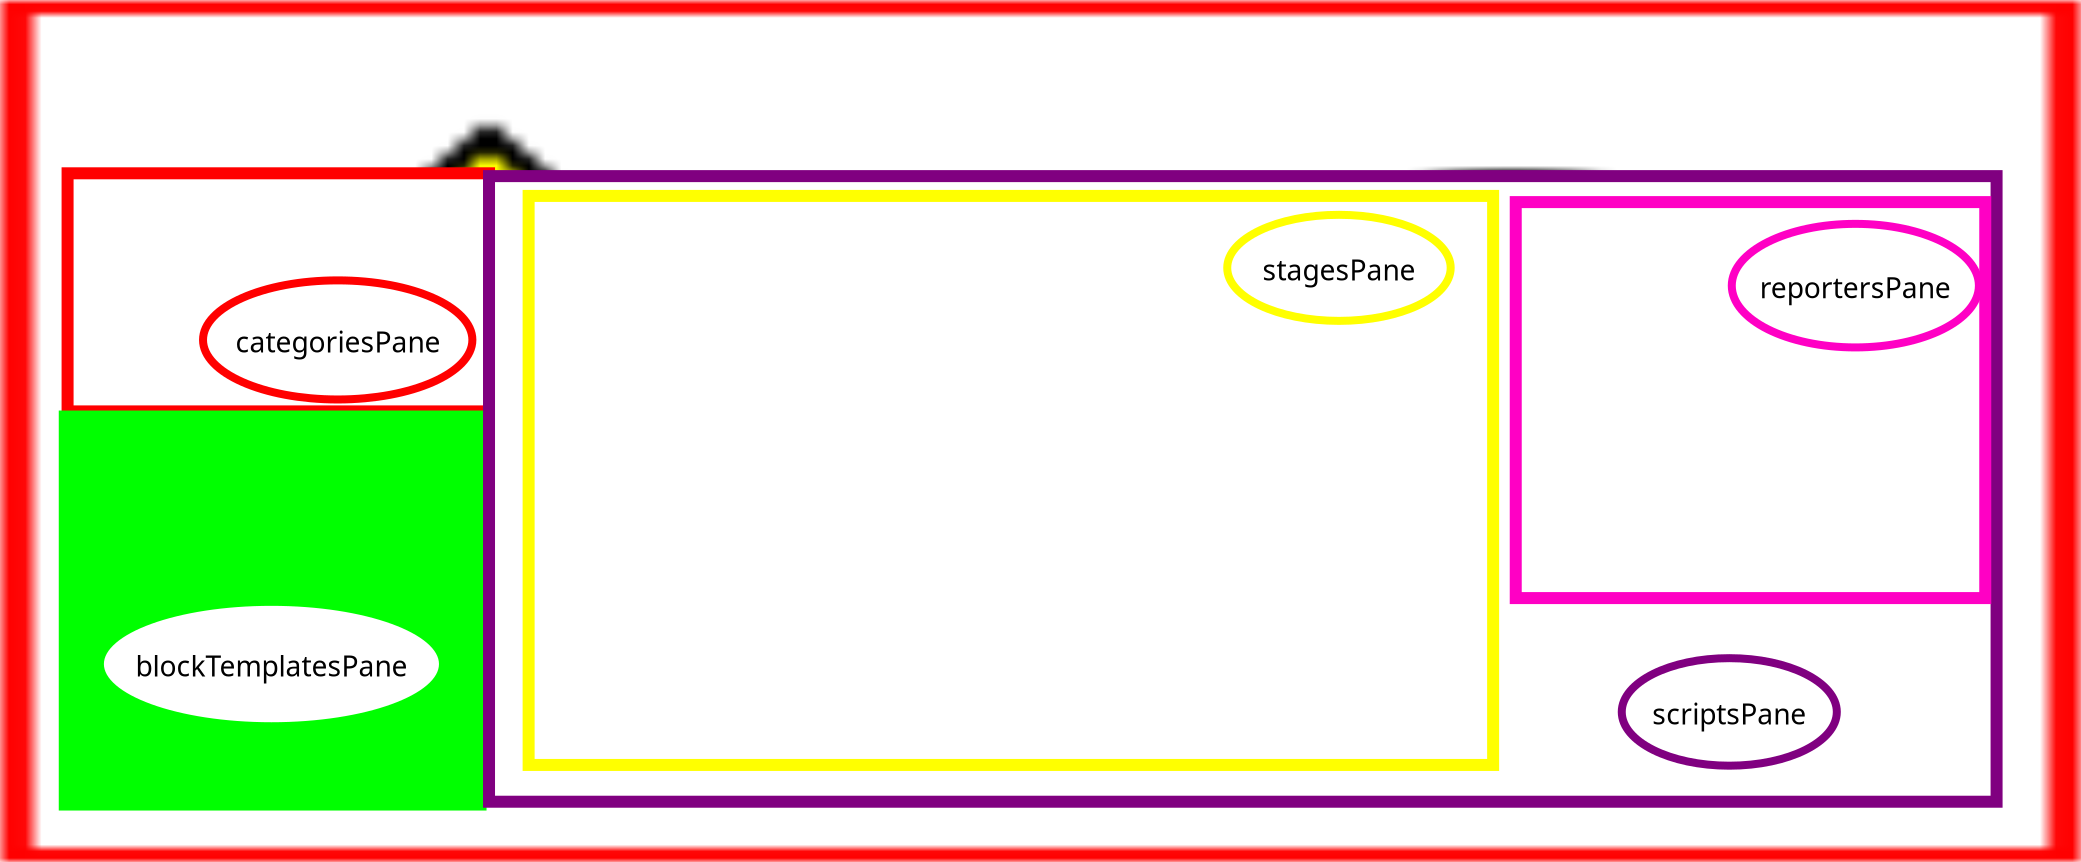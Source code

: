 <?xml version="1.0" encoding="UTF-8"?>
<dia:diagram xmlns:dia="http://www.lysator.liu.se/~alla/dia/">
  <dia:layer name="Fondo" visible="true" active="true">
    <dia:object type="Standard - Image" version="0" id="O0">
      <dia:attribute name="obj_pos">
        <dia:point val="-26.168,-7.12"/>
      </dia:attribute>
      <dia:attribute name="obj_bb">
        <dia:rectangle val="-26.218,-7.17;77.848,35.95"/>
      </dia:attribute>
      <dia:attribute name="elem_corner">
        <dia:point val="-26.168,-7.12"/>
      </dia:attribute>
      <dia:attribute name="elem_width">
        <dia:real val="103.966"/>
      </dia:attribute>
      <dia:attribute name="elem_height">
        <dia:real val="43.02"/>
      </dia:attribute>
      <dia:attribute name="draw_border">
        <dia:boolean val="false"/>
      </dia:attribute>
      <dia:attribute name="keep_aspect">
        <dia:boolean val="true"/>
      </dia:attribute>
      <dia:attribute name="file">
        <dia:string>#rules_programmer_screenshot.jpg#</dia:string>
      </dia:attribute>
    </dia:object>
    <dia:object type="Flowchart - Box" version="0" id="O1">
      <dia:attribute name="obj_pos">
        <dia:point val="-22.839,1.495"/>
      </dia:attribute>
      <dia:attribute name="obj_bb">
        <dia:rectangle val="-23.139,1.195;-1.467,13.7"/>
      </dia:attribute>
      <dia:attribute name="elem_corner">
        <dia:point val="-22.839,1.495"/>
      </dia:attribute>
      <dia:attribute name="elem_width">
        <dia:real val="21.072"/>
      </dia:attribute>
      <dia:attribute name="elem_height">
        <dia:real val="11.905"/>
      </dia:attribute>
      <dia:attribute name="border_width">
        <dia:real val="0.6"/>
      </dia:attribute>
      <dia:attribute name="border_color">
        <dia:color val="#ff0000"/>
      </dia:attribute>
      <dia:attribute name="show_background">
        <dia:boolean val="false"/>
      </dia:attribute>
      <dia:attribute name="padding">
        <dia:real val="0.5"/>
      </dia:attribute>
      <dia:attribute name="text">
        <dia:composite type="text">
          <dia:attribute name="string">
            <dia:string>##</dia:string>
          </dia:attribute>
          <dia:attribute name="font">
            <dia:font family="sans" style="0" name="Helvetica"/>
          </dia:attribute>
          <dia:attribute name="height">
            <dia:real val="0.8"/>
          </dia:attribute>
          <dia:attribute name="pos">
            <dia:point val="-12.303,7.642"/>
          </dia:attribute>
          <dia:attribute name="color">
            <dia:color val="#000000"/>
          </dia:attribute>
          <dia:attribute name="alignment">
            <dia:enum val="1"/>
          </dia:attribute>
        </dia:composite>
      </dia:attribute>
    </dia:object>
    <dia:object type="Flowchart - Ellipse" version="0" id="O2">
      <dia:attribute name="obj_pos">
        <dia:point val="-16.067,6.849"/>
      </dia:attribute>
      <dia:attribute name="obj_bb">
        <dia:rectangle val="-16.267,6.649;-2.399,13.004"/>
      </dia:attribute>
      <dia:attribute name="elem_corner">
        <dia:point val="-16.067,6.849"/>
      </dia:attribute>
      <dia:attribute name="elem_width">
        <dia:real val="13.468"/>
      </dia:attribute>
      <dia:attribute name="elem_height">
        <dia:real val="5.955"/>
      </dia:attribute>
      <dia:attribute name="border_width">
        <dia:real val="0.4"/>
      </dia:attribute>
      <dia:attribute name="border_color">
        <dia:color val="#ff0000"/>
      </dia:attribute>
      <dia:attribute name="show_background">
        <dia:boolean val="true"/>
      </dia:attribute>
      <dia:attribute name="padding">
        <dia:real val="0.354"/>
      </dia:attribute>
      <dia:attribute name="text">
        <dia:composite type="text">
          <dia:attribute name="string">
            <dia:string>#categoriesPane#</dia:string>
          </dia:attribute>
          <dia:attribute name="font">
            <dia:font family="sans" style="0" name="Helvetica"/>
          </dia:attribute>
          <dia:attribute name="height">
            <dia:real val="1.764"/>
          </dia:attribute>
          <dia:attribute name="pos">
            <dia:point val="-9.333,10.255"/>
          </dia:attribute>
          <dia:attribute name="color">
            <dia:color val="#000000"/>
          </dia:attribute>
          <dia:attribute name="alignment">
            <dia:enum val="1"/>
          </dia:attribute>
        </dia:composite>
      </dia:attribute>
    </dia:object>
    <dia:object type="Flowchart - Box" version="0" id="O3">
      <dia:attribute name="obj_pos">
        <dia:point val="-22.98,13.657"/>
      </dia:attribute>
      <dia:attribute name="obj_bb">
        <dia:rectangle val="-23.28,13.357;-1.891,33.358"/>
      </dia:attribute>
      <dia:attribute name="elem_corner">
        <dia:point val="-22.98,13.657"/>
      </dia:attribute>
      <dia:attribute name="elem_width">
        <dia:real val="20.789"/>
      </dia:attribute>
      <dia:attribute name="elem_height">
        <dia:real val="19.4"/>
      </dia:attribute>
      <dia:attribute name="border_width">
        <dia:real val="0.6"/>
      </dia:attribute>
      <dia:attribute name="border_color">
        <dia:color val="#00ff00"/>
      </dia:attribute>
      <dia:attribute name="inner_color">
        <dia:color val="#00ff00"/>
      </dia:attribute>
      <dia:attribute name="show_background">
        <dia:boolean val="false"/>
      </dia:attribute>
      <dia:attribute name="padding">
        <dia:real val="0.5"/>
      </dia:attribute>
      <dia:attribute name="text">
        <dia:composite type="text">
          <dia:attribute name="string">
            <dia:string>##</dia:string>
          </dia:attribute>
          <dia:attribute name="font">
            <dia:font family="sans" style="0" name="Helvetica"/>
          </dia:attribute>
          <dia:attribute name="height">
            <dia:real val="0.8"/>
          </dia:attribute>
          <dia:attribute name="pos">
            <dia:point val="-12.586,23.552"/>
          </dia:attribute>
          <dia:attribute name="color">
            <dia:color val="#000000"/>
          </dia:attribute>
          <dia:attribute name="alignment">
            <dia:enum val="1"/>
          </dia:attribute>
        </dia:composite>
      </dia:attribute>
    </dia:object>
    <dia:object type="Flowchart - Ellipse" version="0" id="O4">
      <dia:attribute name="obj_pos">
        <dia:point val="-21.223,22.922"/>
      </dia:attribute>
      <dia:attribute name="obj_bb">
        <dia:rectangle val="-21.423,22.722;-3.87,29.342"/>
      </dia:attribute>
      <dia:attribute name="elem_corner">
        <dia:point val="-21.223,22.922"/>
      </dia:attribute>
      <dia:attribute name="elem_width">
        <dia:real val="17.154"/>
      </dia:attribute>
      <dia:attribute name="elem_height">
        <dia:real val="6.22"/>
      </dia:attribute>
      <dia:attribute name="border_width">
        <dia:real val="0.4"/>
      </dia:attribute>
      <dia:attribute name="border_color">
        <dia:color val="#00ff00"/>
      </dia:attribute>
      <dia:attribute name="show_background">
        <dia:boolean val="true"/>
      </dia:attribute>
      <dia:attribute name="padding">
        <dia:real val="0.35"/>
      </dia:attribute>
      <dia:attribute name="text">
        <dia:composite type="text">
          <dia:attribute name="string">
            <dia:string>#blockTemplatesPane#</dia:string>
          </dia:attribute>
          <dia:attribute name="font">
            <dia:font family="sans" style="0" name="Helvetica"/>
          </dia:attribute>
          <dia:attribute name="height">
            <dia:real val="1.764"/>
          </dia:attribute>
          <dia:attribute name="pos">
            <dia:point val="-12.646,26.46"/>
          </dia:attribute>
          <dia:attribute name="color">
            <dia:color val="#000000"/>
          </dia:attribute>
          <dia:attribute name="alignment">
            <dia:enum val="1"/>
          </dia:attribute>
        </dia:composite>
      </dia:attribute>
    </dia:object>
    <dia:object type="Flowchart - Box" version="0" id="O5">
      <dia:attribute name="obj_pos">
        <dia:point val="-1.767,1.636"/>
      </dia:attribute>
      <dia:attribute name="obj_bb">
        <dia:rectangle val="-2.067,1.336;73.911,33.216"/>
      </dia:attribute>
      <dia:attribute name="elem_corner">
        <dia:point val="-1.767,1.636"/>
      </dia:attribute>
      <dia:attribute name="elem_width">
        <dia:real val="75.378"/>
      </dia:attribute>
      <dia:attribute name="elem_height">
        <dia:real val="31.28"/>
      </dia:attribute>
      <dia:attribute name="border_width">
        <dia:real val="0.6"/>
      </dia:attribute>
      <dia:attribute name="border_color">
        <dia:color val="#800080"/>
      </dia:attribute>
      <dia:attribute name="show_background">
        <dia:boolean val="false"/>
      </dia:attribute>
      <dia:attribute name="padding">
        <dia:real val="0.5"/>
      </dia:attribute>
      <dia:attribute name="text">
        <dia:composite type="text">
          <dia:attribute name="string">
            <dia:string>##</dia:string>
          </dia:attribute>
          <dia:attribute name="font">
            <dia:font family="sans" style="0" name="Helvetica"/>
          </dia:attribute>
          <dia:attribute name="height">
            <dia:real val="0.8"/>
          </dia:attribute>
          <dia:attribute name="pos">
            <dia:point val="35.922,17.471"/>
          </dia:attribute>
          <dia:attribute name="color">
            <dia:color val="#000000"/>
          </dia:attribute>
          <dia:attribute name="alignment">
            <dia:enum val="1"/>
          </dia:attribute>
        </dia:composite>
      </dia:attribute>
    </dia:object>
    <dia:object type="Flowchart - Box" version="0" id="O6">
      <dia:attribute name="obj_pos">
        <dia:point val="0.213,2.626"/>
      </dia:attribute>
      <dia:attribute name="obj_bb">
        <dia:rectangle val="-0.087,2.326;48.738,31.378"/>
      </dia:attribute>
      <dia:attribute name="elem_corner">
        <dia:point val="0.213,2.626"/>
      </dia:attribute>
      <dia:attribute name="elem_width">
        <dia:real val="48.225"/>
      </dia:attribute>
      <dia:attribute name="elem_height">
        <dia:real val="28.451"/>
      </dia:attribute>
      <dia:attribute name="border_width">
        <dia:real val="0.6"/>
      </dia:attribute>
      <dia:attribute name="border_color">
        <dia:color val="#ffff00"/>
      </dia:attribute>
      <dia:attribute name="show_background">
        <dia:boolean val="false"/>
      </dia:attribute>
      <dia:attribute name="padding">
        <dia:real val="0.5"/>
      </dia:attribute>
      <dia:attribute name="text">
        <dia:composite type="text">
          <dia:attribute name="string">
            <dia:string>##</dia:string>
          </dia:attribute>
          <dia:attribute name="font">
            <dia:font family="sans" style="0" name="Helvetica"/>
          </dia:attribute>
          <dia:attribute name="height">
            <dia:real val="0.8"/>
          </dia:attribute>
          <dia:attribute name="pos">
            <dia:point val="24.325,17.047"/>
          </dia:attribute>
          <dia:attribute name="color">
            <dia:color val="#000000"/>
          </dia:attribute>
          <dia:attribute name="alignment">
            <dia:enum val="1"/>
          </dia:attribute>
        </dia:composite>
      </dia:attribute>
    </dia:object>
    <dia:object type="Flowchart - Ellipse" version="0" id="O7">
      <dia:attribute name="obj_pos">
        <dia:point val="54.87,25.738"/>
      </dia:attribute>
      <dia:attribute name="obj_bb">
        <dia:rectangle val="54.67,25.538;65.823,31.314"/>
      </dia:attribute>
      <dia:attribute name="elem_corner">
        <dia:point val="54.87,25.738"/>
      </dia:attribute>
      <dia:attribute name="elem_width">
        <dia:real val="10.753"/>
      </dia:attribute>
      <dia:attribute name="elem_height">
        <dia:real val="5.377"/>
      </dia:attribute>
      <dia:attribute name="border_width">
        <dia:real val="0.4"/>
      </dia:attribute>
      <dia:attribute name="border_color">
        <dia:color val="#800080"/>
      </dia:attribute>
      <dia:attribute name="show_background">
        <dia:boolean val="true"/>
      </dia:attribute>
      <dia:attribute name="padding">
        <dia:real val="0.354"/>
      </dia:attribute>
      <dia:attribute name="text">
        <dia:composite type="text">
          <dia:attribute name="string">
            <dia:string>#scriptsPane#</dia:string>
          </dia:attribute>
          <dia:attribute name="font">
            <dia:font family="sans" style="0" name="Helvetica"/>
          </dia:attribute>
          <dia:attribute name="height">
            <dia:real val="1.764"/>
          </dia:attribute>
          <dia:attribute name="pos">
            <dia:point val="60.246,28.854"/>
          </dia:attribute>
          <dia:attribute name="color">
            <dia:color val="#000000"/>
          </dia:attribute>
          <dia:attribute name="alignment">
            <dia:enum val="1"/>
          </dia:attribute>
        </dia:composite>
      </dia:attribute>
    </dia:object>
    <dia:object type="Flowchart - Box" version="0" id="O8">
      <dia:attribute name="obj_pos">
        <dia:point val="49.569,2.935"/>
      </dia:attribute>
      <dia:attribute name="obj_bb">
        <dia:rectangle val="49.269,2.635;73.345,23.034"/>
      </dia:attribute>
      <dia:attribute name="elem_corner">
        <dia:point val="49.569,2.935"/>
      </dia:attribute>
      <dia:attribute name="elem_width">
        <dia:real val="23.476"/>
      </dia:attribute>
      <dia:attribute name="elem_height">
        <dia:real val="19.799"/>
      </dia:attribute>
      <dia:attribute name="border_width">
        <dia:real val="0.6"/>
      </dia:attribute>
      <dia:attribute name="border_color">
        <dia:color val="#ff00c4"/>
      </dia:attribute>
      <dia:attribute name="show_background">
        <dia:boolean val="false"/>
      </dia:attribute>
      <dia:attribute name="padding">
        <dia:real val="0.5"/>
      </dia:attribute>
      <dia:attribute name="text">
        <dia:composite type="text">
          <dia:attribute name="string">
            <dia:string>##</dia:string>
          </dia:attribute>
          <dia:attribute name="font">
            <dia:font family="sans" style="0" name="Helvetica"/>
          </dia:attribute>
          <dia:attribute name="height">
            <dia:real val="0.8"/>
          </dia:attribute>
          <dia:attribute name="pos">
            <dia:point val="61.307,13.029"/>
          </dia:attribute>
          <dia:attribute name="color">
            <dia:color val="#000000"/>
          </dia:attribute>
          <dia:attribute name="alignment">
            <dia:enum val="1"/>
          </dia:attribute>
        </dia:composite>
      </dia:attribute>
    </dia:object>
    <dia:object type="Flowchart - Ellipse" version="0" id="O9">
      <dia:attribute name="obj_pos">
        <dia:point val="35.144,3.571"/>
      </dia:attribute>
      <dia:attribute name="obj_bb">
        <dia:rectangle val="34.944,3.371;46.516,9.075"/>
      </dia:attribute>
      <dia:attribute name="elem_corner">
        <dia:point val="35.144,3.571"/>
      </dia:attribute>
      <dia:attribute name="elem_width">
        <dia:real val="11.172"/>
      </dia:attribute>
      <dia:attribute name="elem_height">
        <dia:real val="5.303"/>
      </dia:attribute>
      <dia:attribute name="border_width">
        <dia:real val="0.4"/>
      </dia:attribute>
      <dia:attribute name="border_color">
        <dia:color val="#ffff00"/>
      </dia:attribute>
      <dia:attribute name="show_background">
        <dia:boolean val="true"/>
      </dia:attribute>
      <dia:attribute name="padding">
        <dia:real val="0.35"/>
      </dia:attribute>
      <dia:attribute name="text">
        <dia:composite type="text">
          <dia:attribute name="string">
            <dia:string>#stagesPane#</dia:string>
          </dia:attribute>
          <dia:attribute name="font">
            <dia:font family="sans" style="0" name="Helvetica"/>
          </dia:attribute>
          <dia:attribute name="height">
            <dia:real val="1.764"/>
          </dia:attribute>
          <dia:attribute name="pos">
            <dia:point val="40.73,6.651"/>
          </dia:attribute>
          <dia:attribute name="color">
            <dia:color val="#000000"/>
          </dia:attribute>
          <dia:attribute name="alignment">
            <dia:enum val="1"/>
          </dia:attribute>
        </dia:composite>
      </dia:attribute>
    </dia:object>
    <dia:object type="Flowchart - Ellipse" version="0" id="O10">
      <dia:attribute name="obj_pos">
        <dia:point val="60.371,4.023"/>
      </dia:attribute>
      <dia:attribute name="obj_bb">
        <dia:rectangle val="60.172,3.823;72.928,10.401"/>
      </dia:attribute>
      <dia:attribute name="elem_corner">
        <dia:point val="60.371,4.023"/>
      </dia:attribute>
      <dia:attribute name="elem_width">
        <dia:real val="12.356"/>
      </dia:attribute>
      <dia:attribute name="elem_height">
        <dia:real val="6.178"/>
      </dia:attribute>
      <dia:attribute name="border_width">
        <dia:real val="0.4"/>
      </dia:attribute>
      <dia:attribute name="border_color">
        <dia:color val="#ff00c4"/>
      </dia:attribute>
      <dia:attribute name="show_background">
        <dia:boolean val="true"/>
      </dia:attribute>
      <dia:attribute name="padding">
        <dia:real val="0.354"/>
      </dia:attribute>
      <dia:attribute name="text">
        <dia:composite type="text">
          <dia:attribute name="string">
            <dia:string>#reportersPane#</dia:string>
          </dia:attribute>
          <dia:attribute name="font">
            <dia:font family="sans" style="0" name="Helvetica"/>
          </dia:attribute>
          <dia:attribute name="height">
            <dia:real val="1.764"/>
          </dia:attribute>
          <dia:attribute name="pos">
            <dia:point val="66.55,7.54"/>
          </dia:attribute>
          <dia:attribute name="color">
            <dia:color val="#000000"/>
          </dia:attribute>
          <dia:attribute name="alignment">
            <dia:enum val="1"/>
          </dia:attribute>
        </dia:composite>
      </dia:attribute>
    </dia:object>
  </dia:layer>
</dia:diagram>
